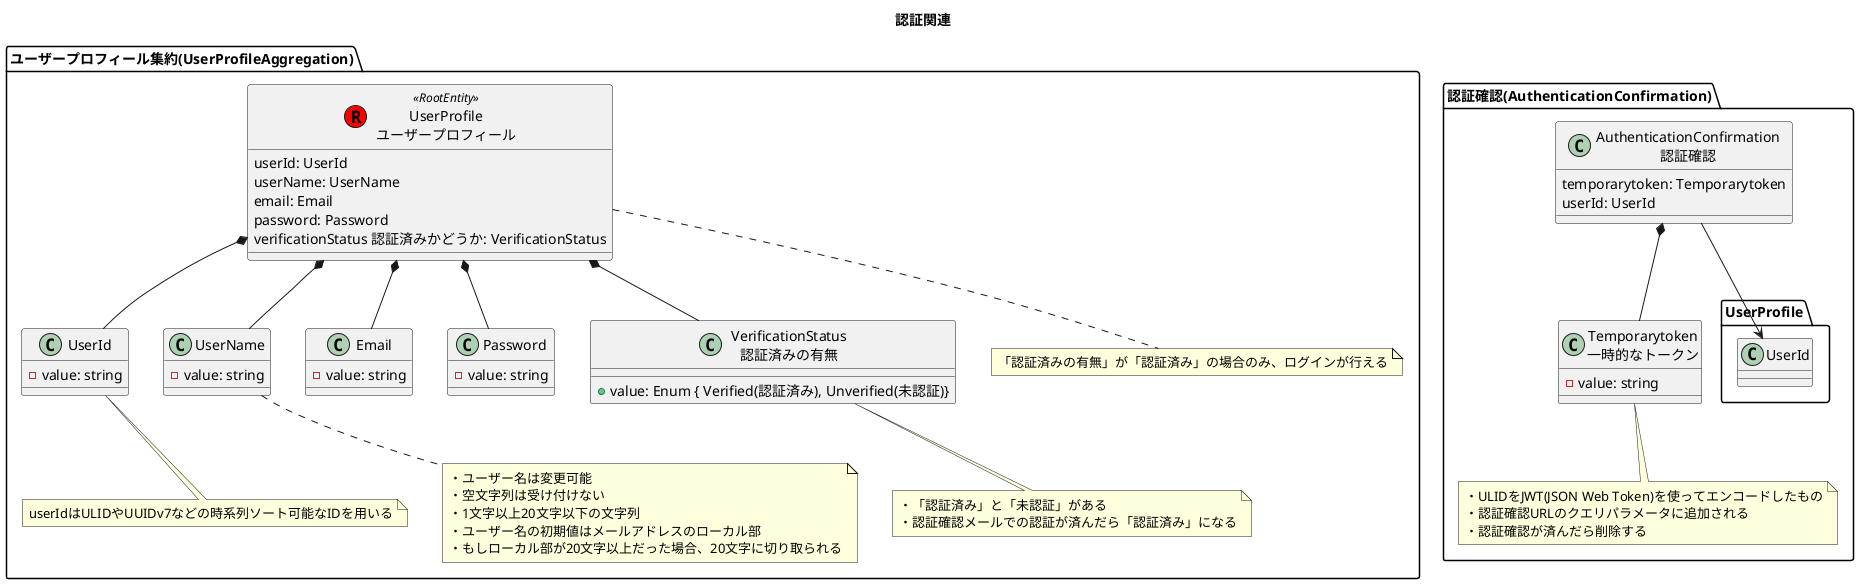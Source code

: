@startuml 認証関連

title 認証関連

package "ユーザープロフィール集約(UserProfileAggregation)" {
    class "UserProfile\nユーザープロフィール" as UserProfile << (R,red) RootEntity >> {
        userId: UserId
        userName: UserName
        email: Email
        password: Password
        verificationStatus 認証済みかどうか: VerificationStatus
    }

    class UserId {
        - value: string
    }

    class UserName {
        - value: string
    }

    class Email {
        - value: string
    }

    class Password {
        - value: string
    }

    class "VerificationStatus\n認証済みの有無" as VerificationStatus {
        + value: Enum { Verified(認証済み), Unverified(未認証)}
    }

    note bottom of UserProfile
        「認証済みの有無」が「認証済み」の場合のみ、ログインが行える
    end note

    note bottom of UserId
        userIdはULIDやUUIDv7などの時系列ソート可能なIDを用いる
    end note

    note bottom of UserName
        ・ユーザー名は変更可能
        ・空文字列は受け付けない
        ・1文字以上20文字以下の文字列
        ・ユーザー名の初期値はメールアドレスのローカル部
        ・もしローカル部が20文字以上だった場合、20文字に切り取られる
    end note

    note bottom of VerificationStatus
        ・「認証済み」と「未認証」がある
        ・認証確認メールでの認証が済んだら「認証済み」になる
    end note

    UserProfile *-down- UserId
    UserProfile *-down- UserName
    UserProfile *-down- Email
    UserProfile *-down- Password
    UserProfile *-down- VerificationStatus
}

package "認証確認(AuthenticationConfirmation)" {
    class "AuthenticationConfirmation\n認証確認" as AuthenticationConfirmation {
        temporarytoken: Temporarytoken
        userId: UserId
    }

    class "Temporarytoken\n一時的なトークン" as Temporarytoken {
        - value: string
    }

    note bottom of Temporarytoken
        ・ULIDをJWT(JSON Web Token)を使ってエンコードしたもの
        ・認証確認URLのクエリパラメータに追加される
        ・認証確認が済んだら削除する
    end note

    AuthenticationConfirmation *-down- Temporarytoken
    AuthenticationConfirmation -down-> UserProfile.UserId
}

@enduml